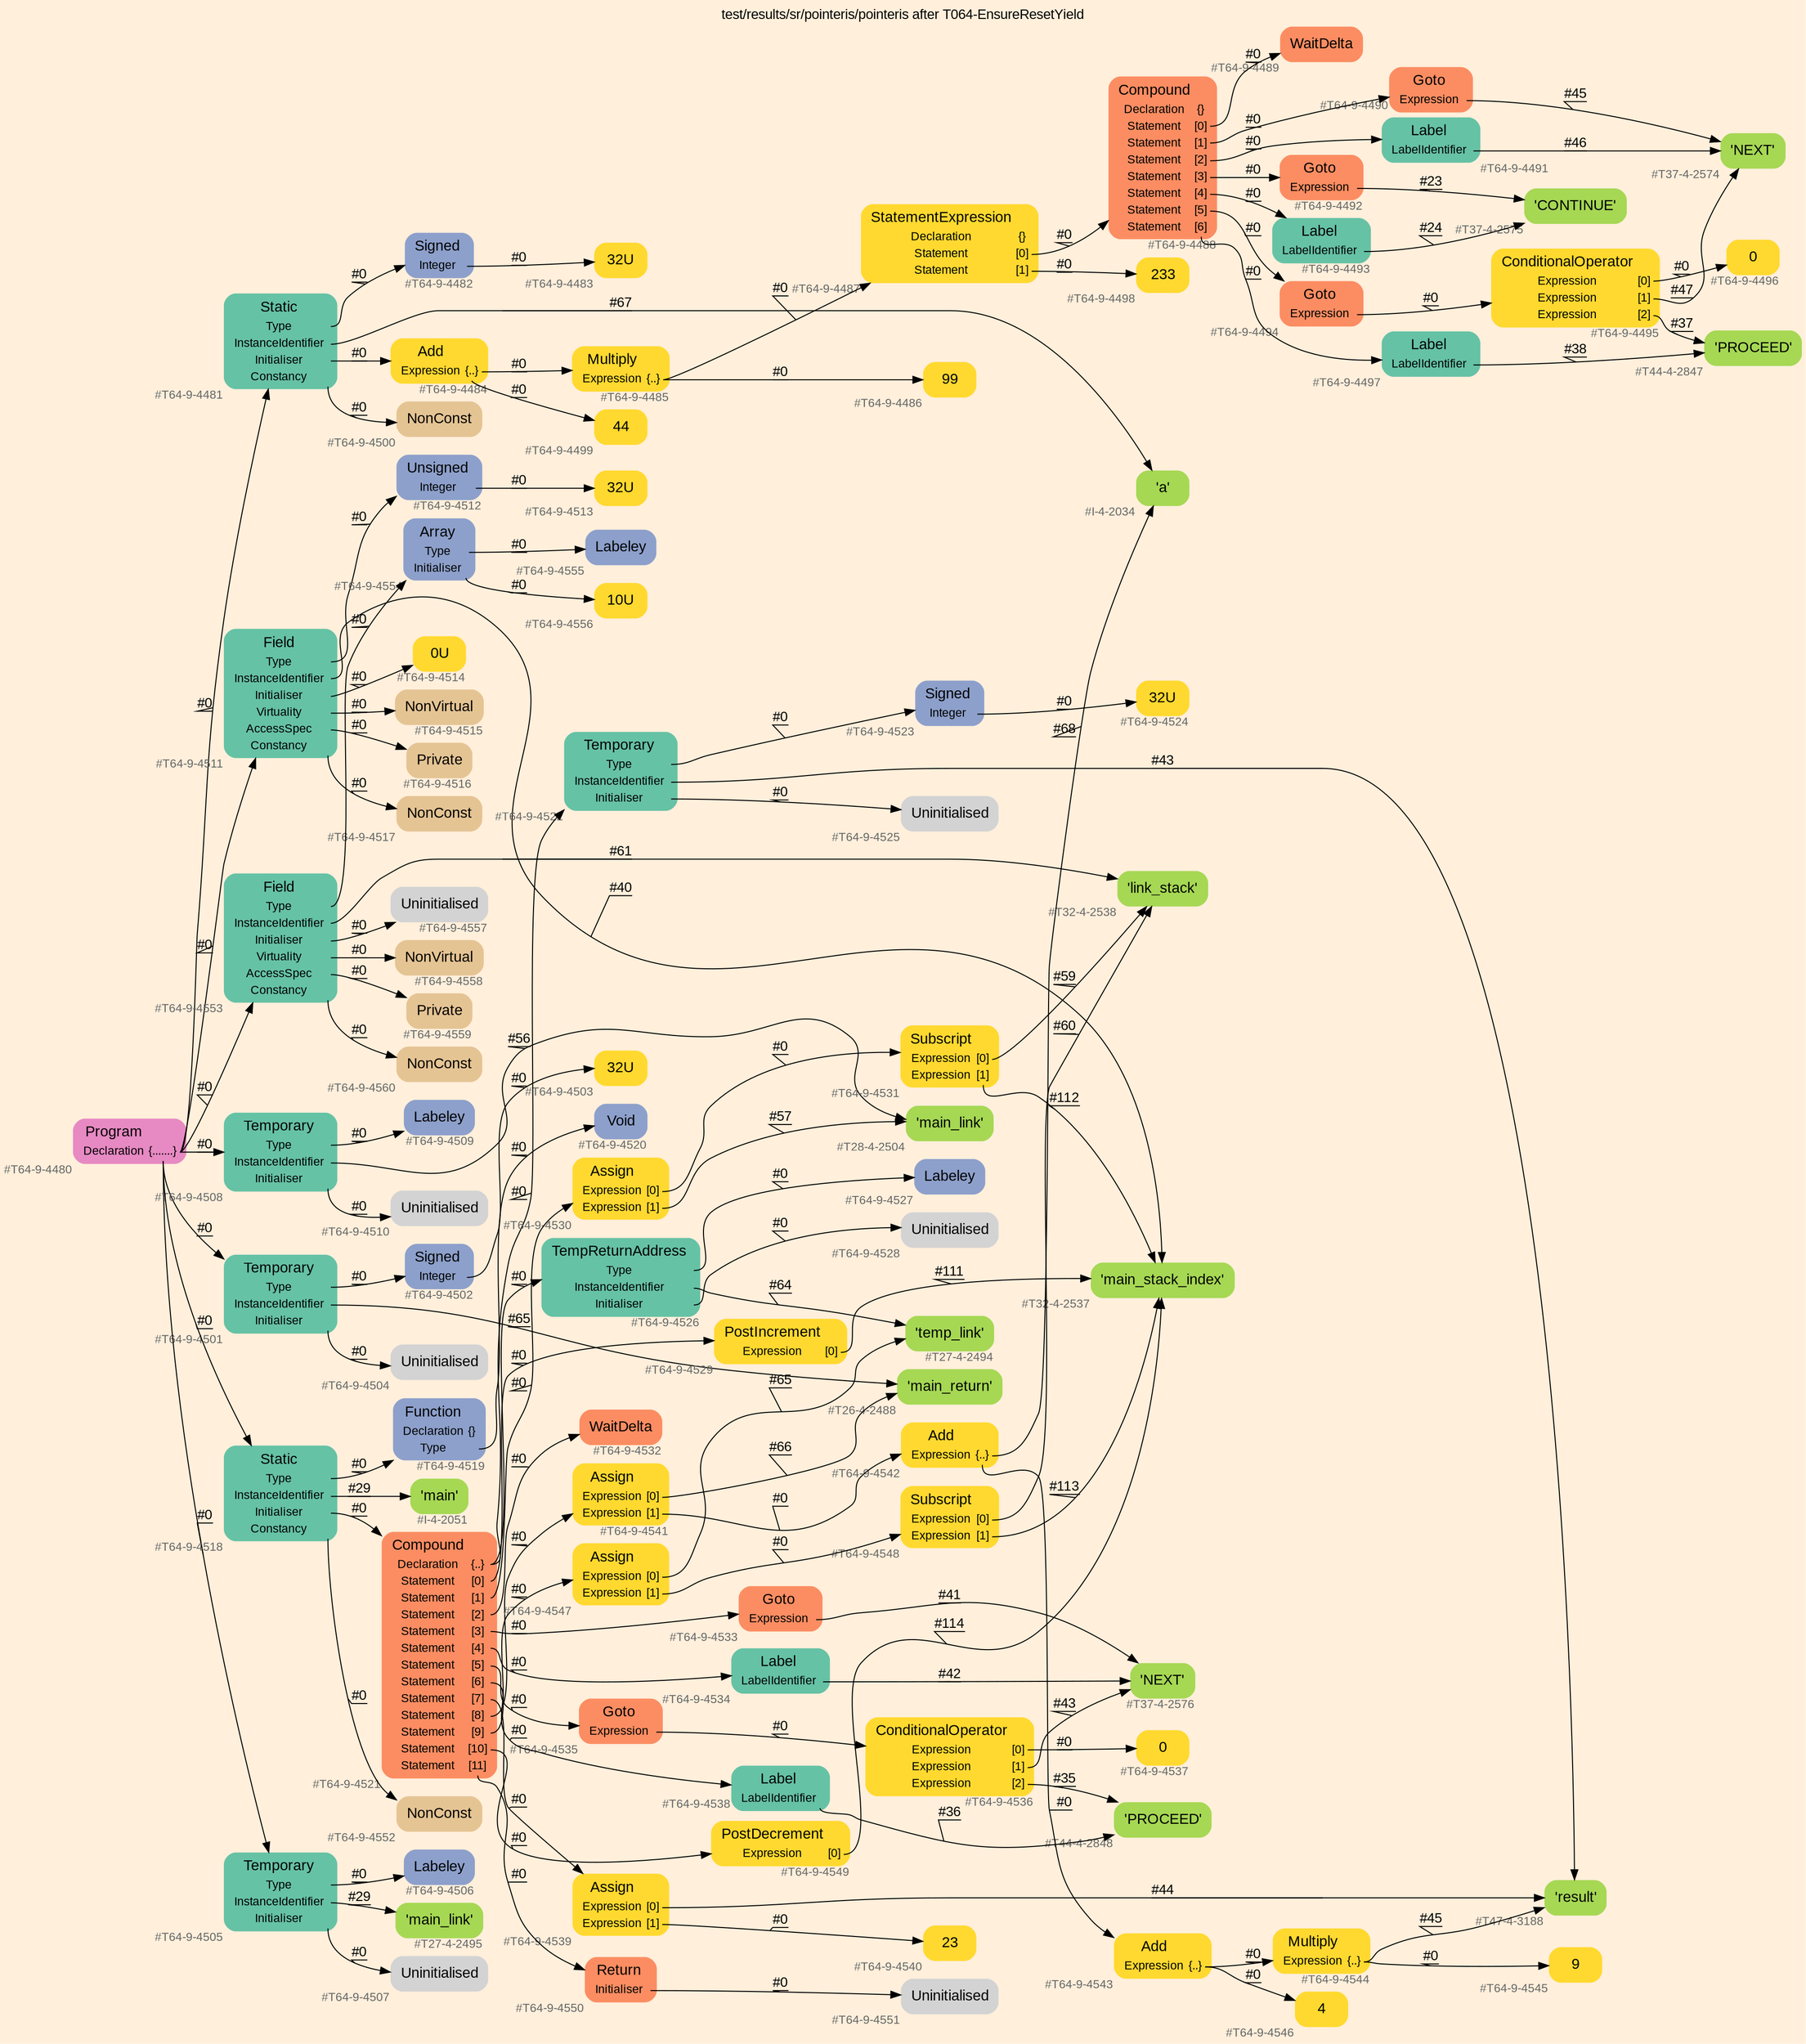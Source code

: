 digraph "test/results/sr/pointeris/pointeris after T064-EnsureResetYield" {
label = "test/results/sr/pointeris/pointeris after T064-EnsureResetYield"
labelloc = t
graph [
    rankdir = "LR"
    ranksep = 0.3
    bgcolor = antiquewhite1
    color = black
    fontcolor = black
    fontname = "Arial"
];
node [
    fontname = "Arial"
];
edge [
    fontname = "Arial"
];

// -------------------- node figure --------------------
// -------- block #T64-9-4480 ----------
"#T64-9-4480" [
    fillcolor = "/set28/4"
    xlabel = "#T64-9-4480"
    fontsize = "12"
    fontcolor = grey40
    shape = "plaintext"
    label = <<TABLE BORDER="0" CELLBORDER="0" CELLSPACING="0">
     <TR><TD><FONT COLOR="black" POINT-SIZE="15">Program</FONT></TD></TR>
     <TR><TD><FONT COLOR="black" POINT-SIZE="12">Declaration</FONT></TD><TD PORT="port0"><FONT COLOR="black" POINT-SIZE="12">{.......}</FONT></TD></TR>
    </TABLE>>
    style = "rounded,filled"
];

// -------- block #T64-9-4481 ----------
"#T64-9-4481" [
    fillcolor = "/set28/1"
    xlabel = "#T64-9-4481"
    fontsize = "12"
    fontcolor = grey40
    shape = "plaintext"
    label = <<TABLE BORDER="0" CELLBORDER="0" CELLSPACING="0">
     <TR><TD><FONT COLOR="black" POINT-SIZE="15">Static</FONT></TD></TR>
     <TR><TD><FONT COLOR="black" POINT-SIZE="12">Type</FONT></TD><TD PORT="port0"></TD></TR>
     <TR><TD><FONT COLOR="black" POINT-SIZE="12">InstanceIdentifier</FONT></TD><TD PORT="port1"></TD></TR>
     <TR><TD><FONT COLOR="black" POINT-SIZE="12">Initialiser</FONT></TD><TD PORT="port2"></TD></TR>
     <TR><TD><FONT COLOR="black" POINT-SIZE="12">Constancy</FONT></TD><TD PORT="port3"></TD></TR>
    </TABLE>>
    style = "rounded,filled"
];

// -------- block #T64-9-4482 ----------
"#T64-9-4482" [
    fillcolor = "/set28/3"
    xlabel = "#T64-9-4482"
    fontsize = "12"
    fontcolor = grey40
    shape = "plaintext"
    label = <<TABLE BORDER="0" CELLBORDER="0" CELLSPACING="0">
     <TR><TD><FONT COLOR="black" POINT-SIZE="15">Signed</FONT></TD></TR>
     <TR><TD><FONT COLOR="black" POINT-SIZE="12">Integer</FONT></TD><TD PORT="port0"></TD></TR>
    </TABLE>>
    style = "rounded,filled"
];

// -------- block #T64-9-4483 ----------
"#T64-9-4483" [
    fillcolor = "/set28/6"
    xlabel = "#T64-9-4483"
    fontsize = "12"
    fontcolor = grey40
    shape = "plaintext"
    label = <<TABLE BORDER="0" CELLBORDER="0" CELLSPACING="0">
     <TR><TD><FONT COLOR="black" POINT-SIZE="15">32U</FONT></TD></TR>
    </TABLE>>
    style = "rounded,filled"
];

// -------- block #I-4-2034 ----------
"#I-4-2034" [
    fillcolor = "/set28/5"
    xlabel = "#I-4-2034"
    fontsize = "12"
    fontcolor = grey40
    shape = "plaintext"
    label = <<TABLE BORDER="0" CELLBORDER="0" CELLSPACING="0">
     <TR><TD><FONT COLOR="black" POINT-SIZE="15">'a'</FONT></TD></TR>
    </TABLE>>
    style = "rounded,filled"
];

// -------- block #T64-9-4484 ----------
"#T64-9-4484" [
    fillcolor = "/set28/6"
    xlabel = "#T64-9-4484"
    fontsize = "12"
    fontcolor = grey40
    shape = "plaintext"
    label = <<TABLE BORDER="0" CELLBORDER="0" CELLSPACING="0">
     <TR><TD><FONT COLOR="black" POINT-SIZE="15">Add</FONT></TD></TR>
     <TR><TD><FONT COLOR="black" POINT-SIZE="12">Expression</FONT></TD><TD PORT="port0"><FONT COLOR="black" POINT-SIZE="12">{..}</FONT></TD></TR>
    </TABLE>>
    style = "rounded,filled"
];

// -------- block #T64-9-4485 ----------
"#T64-9-4485" [
    fillcolor = "/set28/6"
    xlabel = "#T64-9-4485"
    fontsize = "12"
    fontcolor = grey40
    shape = "plaintext"
    label = <<TABLE BORDER="0" CELLBORDER="0" CELLSPACING="0">
     <TR><TD><FONT COLOR="black" POINT-SIZE="15">Multiply</FONT></TD></TR>
     <TR><TD><FONT COLOR="black" POINT-SIZE="12">Expression</FONT></TD><TD PORT="port0"><FONT COLOR="black" POINT-SIZE="12">{..}</FONT></TD></TR>
    </TABLE>>
    style = "rounded,filled"
];

// -------- block #T64-9-4486 ----------
"#T64-9-4486" [
    fillcolor = "/set28/6"
    xlabel = "#T64-9-4486"
    fontsize = "12"
    fontcolor = grey40
    shape = "plaintext"
    label = <<TABLE BORDER="0" CELLBORDER="0" CELLSPACING="0">
     <TR><TD><FONT COLOR="black" POINT-SIZE="15">99</FONT></TD></TR>
    </TABLE>>
    style = "rounded,filled"
];

// -------- block #T64-9-4487 ----------
"#T64-9-4487" [
    fillcolor = "/set28/6"
    xlabel = "#T64-9-4487"
    fontsize = "12"
    fontcolor = grey40
    shape = "plaintext"
    label = <<TABLE BORDER="0" CELLBORDER="0" CELLSPACING="0">
     <TR><TD><FONT COLOR="black" POINT-SIZE="15">StatementExpression</FONT></TD></TR>
     <TR><TD><FONT COLOR="black" POINT-SIZE="12">Declaration</FONT></TD><TD PORT="port0"><FONT COLOR="black" POINT-SIZE="12">{}</FONT></TD></TR>
     <TR><TD><FONT COLOR="black" POINT-SIZE="12">Statement</FONT></TD><TD PORT="port1"><FONT COLOR="black" POINT-SIZE="12">[0]</FONT></TD></TR>
     <TR><TD><FONT COLOR="black" POINT-SIZE="12">Statement</FONT></TD><TD PORT="port2"><FONT COLOR="black" POINT-SIZE="12">[1]</FONT></TD></TR>
    </TABLE>>
    style = "rounded,filled"
];

// -------- block #T64-9-4488 ----------
"#T64-9-4488" [
    fillcolor = "/set28/2"
    xlabel = "#T64-9-4488"
    fontsize = "12"
    fontcolor = grey40
    shape = "plaintext"
    label = <<TABLE BORDER="0" CELLBORDER="0" CELLSPACING="0">
     <TR><TD><FONT COLOR="black" POINT-SIZE="15">Compound</FONT></TD></TR>
     <TR><TD><FONT COLOR="black" POINT-SIZE="12">Declaration</FONT></TD><TD PORT="port0"><FONT COLOR="black" POINT-SIZE="12">{}</FONT></TD></TR>
     <TR><TD><FONT COLOR="black" POINT-SIZE="12">Statement</FONT></TD><TD PORT="port1"><FONT COLOR="black" POINT-SIZE="12">[0]</FONT></TD></TR>
     <TR><TD><FONT COLOR="black" POINT-SIZE="12">Statement</FONT></TD><TD PORT="port2"><FONT COLOR="black" POINT-SIZE="12">[1]</FONT></TD></TR>
     <TR><TD><FONT COLOR="black" POINT-SIZE="12">Statement</FONT></TD><TD PORT="port3"><FONT COLOR="black" POINT-SIZE="12">[2]</FONT></TD></TR>
     <TR><TD><FONT COLOR="black" POINT-SIZE="12">Statement</FONT></TD><TD PORT="port4"><FONT COLOR="black" POINT-SIZE="12">[3]</FONT></TD></TR>
     <TR><TD><FONT COLOR="black" POINT-SIZE="12">Statement</FONT></TD><TD PORT="port5"><FONT COLOR="black" POINT-SIZE="12">[4]</FONT></TD></TR>
     <TR><TD><FONT COLOR="black" POINT-SIZE="12">Statement</FONT></TD><TD PORT="port6"><FONT COLOR="black" POINT-SIZE="12">[5]</FONT></TD></TR>
     <TR><TD><FONT COLOR="black" POINT-SIZE="12">Statement</FONT></TD><TD PORT="port7"><FONT COLOR="black" POINT-SIZE="12">[6]</FONT></TD></TR>
    </TABLE>>
    style = "rounded,filled"
];

// -------- block #T64-9-4489 ----------
"#T64-9-4489" [
    fillcolor = "/set28/2"
    xlabel = "#T64-9-4489"
    fontsize = "12"
    fontcolor = grey40
    shape = "plaintext"
    label = <<TABLE BORDER="0" CELLBORDER="0" CELLSPACING="0">
     <TR><TD><FONT COLOR="black" POINT-SIZE="15">WaitDelta</FONT></TD></TR>
    </TABLE>>
    style = "rounded,filled"
];

// -------- block #T64-9-4490 ----------
"#T64-9-4490" [
    fillcolor = "/set28/2"
    xlabel = "#T64-9-4490"
    fontsize = "12"
    fontcolor = grey40
    shape = "plaintext"
    label = <<TABLE BORDER="0" CELLBORDER="0" CELLSPACING="0">
     <TR><TD><FONT COLOR="black" POINT-SIZE="15">Goto</FONT></TD></TR>
     <TR><TD><FONT COLOR="black" POINT-SIZE="12">Expression</FONT></TD><TD PORT="port0"></TD></TR>
    </TABLE>>
    style = "rounded,filled"
];

// -------- block #T37-4-2574 ----------
"#T37-4-2574" [
    fillcolor = "/set28/5"
    xlabel = "#T37-4-2574"
    fontsize = "12"
    fontcolor = grey40
    shape = "plaintext"
    label = <<TABLE BORDER="0" CELLBORDER="0" CELLSPACING="0">
     <TR><TD><FONT COLOR="black" POINT-SIZE="15">'NEXT'</FONT></TD></TR>
    </TABLE>>
    style = "rounded,filled"
];

// -------- block #T64-9-4491 ----------
"#T64-9-4491" [
    fillcolor = "/set28/1"
    xlabel = "#T64-9-4491"
    fontsize = "12"
    fontcolor = grey40
    shape = "plaintext"
    label = <<TABLE BORDER="0" CELLBORDER="0" CELLSPACING="0">
     <TR><TD><FONT COLOR="black" POINT-SIZE="15">Label</FONT></TD></TR>
     <TR><TD><FONT COLOR="black" POINT-SIZE="12">LabelIdentifier</FONT></TD><TD PORT="port0"></TD></TR>
    </TABLE>>
    style = "rounded,filled"
];

// -------- block #T64-9-4492 ----------
"#T64-9-4492" [
    fillcolor = "/set28/2"
    xlabel = "#T64-9-4492"
    fontsize = "12"
    fontcolor = grey40
    shape = "plaintext"
    label = <<TABLE BORDER="0" CELLBORDER="0" CELLSPACING="0">
     <TR><TD><FONT COLOR="black" POINT-SIZE="15">Goto</FONT></TD></TR>
     <TR><TD><FONT COLOR="black" POINT-SIZE="12">Expression</FONT></TD><TD PORT="port0"></TD></TR>
    </TABLE>>
    style = "rounded,filled"
];

// -------- block #T37-4-2575 ----------
"#T37-4-2575" [
    fillcolor = "/set28/5"
    xlabel = "#T37-4-2575"
    fontsize = "12"
    fontcolor = grey40
    shape = "plaintext"
    label = <<TABLE BORDER="0" CELLBORDER="0" CELLSPACING="0">
     <TR><TD><FONT COLOR="black" POINT-SIZE="15">'CONTINUE'</FONT></TD></TR>
    </TABLE>>
    style = "rounded,filled"
];

// -------- block #T64-9-4493 ----------
"#T64-9-4493" [
    fillcolor = "/set28/1"
    xlabel = "#T64-9-4493"
    fontsize = "12"
    fontcolor = grey40
    shape = "plaintext"
    label = <<TABLE BORDER="0" CELLBORDER="0" CELLSPACING="0">
     <TR><TD><FONT COLOR="black" POINT-SIZE="15">Label</FONT></TD></TR>
     <TR><TD><FONT COLOR="black" POINT-SIZE="12">LabelIdentifier</FONT></TD><TD PORT="port0"></TD></TR>
    </TABLE>>
    style = "rounded,filled"
];

// -------- block #T64-9-4494 ----------
"#T64-9-4494" [
    fillcolor = "/set28/2"
    xlabel = "#T64-9-4494"
    fontsize = "12"
    fontcolor = grey40
    shape = "plaintext"
    label = <<TABLE BORDER="0" CELLBORDER="0" CELLSPACING="0">
     <TR><TD><FONT COLOR="black" POINT-SIZE="15">Goto</FONT></TD></TR>
     <TR><TD><FONT COLOR="black" POINT-SIZE="12">Expression</FONT></TD><TD PORT="port0"></TD></TR>
    </TABLE>>
    style = "rounded,filled"
];

// -------- block #T64-9-4495 ----------
"#T64-9-4495" [
    fillcolor = "/set28/6"
    xlabel = "#T64-9-4495"
    fontsize = "12"
    fontcolor = grey40
    shape = "plaintext"
    label = <<TABLE BORDER="0" CELLBORDER="0" CELLSPACING="0">
     <TR><TD><FONT COLOR="black" POINT-SIZE="15">ConditionalOperator</FONT></TD></TR>
     <TR><TD><FONT COLOR="black" POINT-SIZE="12">Expression</FONT></TD><TD PORT="port0"><FONT COLOR="black" POINT-SIZE="12">[0]</FONT></TD></TR>
     <TR><TD><FONT COLOR="black" POINT-SIZE="12">Expression</FONT></TD><TD PORT="port1"><FONT COLOR="black" POINT-SIZE="12">[1]</FONT></TD></TR>
     <TR><TD><FONT COLOR="black" POINT-SIZE="12">Expression</FONT></TD><TD PORT="port2"><FONT COLOR="black" POINT-SIZE="12">[2]</FONT></TD></TR>
    </TABLE>>
    style = "rounded,filled"
];

// -------- block #T64-9-4496 ----------
"#T64-9-4496" [
    fillcolor = "/set28/6"
    xlabel = "#T64-9-4496"
    fontsize = "12"
    fontcolor = grey40
    shape = "plaintext"
    label = <<TABLE BORDER="0" CELLBORDER="0" CELLSPACING="0">
     <TR><TD><FONT COLOR="black" POINT-SIZE="15">0</FONT></TD></TR>
    </TABLE>>
    style = "rounded,filled"
];

// -------- block #T44-4-2847 ----------
"#T44-4-2847" [
    fillcolor = "/set28/5"
    xlabel = "#T44-4-2847"
    fontsize = "12"
    fontcolor = grey40
    shape = "plaintext"
    label = <<TABLE BORDER="0" CELLBORDER="0" CELLSPACING="0">
     <TR><TD><FONT COLOR="black" POINT-SIZE="15">'PROCEED'</FONT></TD></TR>
    </TABLE>>
    style = "rounded,filled"
];

// -------- block #T64-9-4497 ----------
"#T64-9-4497" [
    fillcolor = "/set28/1"
    xlabel = "#T64-9-4497"
    fontsize = "12"
    fontcolor = grey40
    shape = "plaintext"
    label = <<TABLE BORDER="0" CELLBORDER="0" CELLSPACING="0">
     <TR><TD><FONT COLOR="black" POINT-SIZE="15">Label</FONT></TD></TR>
     <TR><TD><FONT COLOR="black" POINT-SIZE="12">LabelIdentifier</FONT></TD><TD PORT="port0"></TD></TR>
    </TABLE>>
    style = "rounded,filled"
];

// -------- block #T64-9-4498 ----------
"#T64-9-4498" [
    fillcolor = "/set28/6"
    xlabel = "#T64-9-4498"
    fontsize = "12"
    fontcolor = grey40
    shape = "plaintext"
    label = <<TABLE BORDER="0" CELLBORDER="0" CELLSPACING="0">
     <TR><TD><FONT COLOR="black" POINT-SIZE="15">233</FONT></TD></TR>
    </TABLE>>
    style = "rounded,filled"
];

// -------- block #T64-9-4499 ----------
"#T64-9-4499" [
    fillcolor = "/set28/6"
    xlabel = "#T64-9-4499"
    fontsize = "12"
    fontcolor = grey40
    shape = "plaintext"
    label = <<TABLE BORDER="0" CELLBORDER="0" CELLSPACING="0">
     <TR><TD><FONT COLOR="black" POINT-SIZE="15">44</FONT></TD></TR>
    </TABLE>>
    style = "rounded,filled"
];

// -------- block #T64-9-4500 ----------
"#T64-9-4500" [
    fillcolor = "/set28/7"
    xlabel = "#T64-9-4500"
    fontsize = "12"
    fontcolor = grey40
    shape = "plaintext"
    label = <<TABLE BORDER="0" CELLBORDER="0" CELLSPACING="0">
     <TR><TD><FONT COLOR="black" POINT-SIZE="15">NonConst</FONT></TD></TR>
    </TABLE>>
    style = "rounded,filled"
];

// -------- block #T64-9-4501 ----------
"#T64-9-4501" [
    fillcolor = "/set28/1"
    xlabel = "#T64-9-4501"
    fontsize = "12"
    fontcolor = grey40
    shape = "plaintext"
    label = <<TABLE BORDER="0" CELLBORDER="0" CELLSPACING="0">
     <TR><TD><FONT COLOR="black" POINT-SIZE="15">Temporary</FONT></TD></TR>
     <TR><TD><FONT COLOR="black" POINT-SIZE="12">Type</FONT></TD><TD PORT="port0"></TD></TR>
     <TR><TD><FONT COLOR="black" POINT-SIZE="12">InstanceIdentifier</FONT></TD><TD PORT="port1"></TD></TR>
     <TR><TD><FONT COLOR="black" POINT-SIZE="12">Initialiser</FONT></TD><TD PORT="port2"></TD></TR>
    </TABLE>>
    style = "rounded,filled"
];

// -------- block #T64-9-4502 ----------
"#T64-9-4502" [
    fillcolor = "/set28/3"
    xlabel = "#T64-9-4502"
    fontsize = "12"
    fontcolor = grey40
    shape = "plaintext"
    label = <<TABLE BORDER="0" CELLBORDER="0" CELLSPACING="0">
     <TR><TD><FONT COLOR="black" POINT-SIZE="15">Signed</FONT></TD></TR>
     <TR><TD><FONT COLOR="black" POINT-SIZE="12">Integer</FONT></TD><TD PORT="port0"></TD></TR>
    </TABLE>>
    style = "rounded,filled"
];

// -------- block #T64-9-4503 ----------
"#T64-9-4503" [
    fillcolor = "/set28/6"
    xlabel = "#T64-9-4503"
    fontsize = "12"
    fontcolor = grey40
    shape = "plaintext"
    label = <<TABLE BORDER="0" CELLBORDER="0" CELLSPACING="0">
     <TR><TD><FONT COLOR="black" POINT-SIZE="15">32U</FONT></TD></TR>
    </TABLE>>
    style = "rounded,filled"
];

// -------- block #T26-4-2488 ----------
"#T26-4-2488" [
    fillcolor = "/set28/5"
    xlabel = "#T26-4-2488"
    fontsize = "12"
    fontcolor = grey40
    shape = "plaintext"
    label = <<TABLE BORDER="0" CELLBORDER="0" CELLSPACING="0">
     <TR><TD><FONT COLOR="black" POINT-SIZE="15">'main_return'</FONT></TD></TR>
    </TABLE>>
    style = "rounded,filled"
];

// -------- block #T64-9-4504 ----------
"#T64-9-4504" [
    xlabel = "#T64-9-4504"
    fontsize = "12"
    fontcolor = grey40
    shape = "plaintext"
    label = <<TABLE BORDER="0" CELLBORDER="0" CELLSPACING="0">
     <TR><TD><FONT COLOR="black" POINT-SIZE="15">Uninitialised</FONT></TD></TR>
    </TABLE>>
    style = "rounded,filled"
];

// -------- block #T64-9-4505 ----------
"#T64-9-4505" [
    fillcolor = "/set28/1"
    xlabel = "#T64-9-4505"
    fontsize = "12"
    fontcolor = grey40
    shape = "plaintext"
    label = <<TABLE BORDER="0" CELLBORDER="0" CELLSPACING="0">
     <TR><TD><FONT COLOR="black" POINT-SIZE="15">Temporary</FONT></TD></TR>
     <TR><TD><FONT COLOR="black" POINT-SIZE="12">Type</FONT></TD><TD PORT="port0"></TD></TR>
     <TR><TD><FONT COLOR="black" POINT-SIZE="12">InstanceIdentifier</FONT></TD><TD PORT="port1"></TD></TR>
     <TR><TD><FONT COLOR="black" POINT-SIZE="12">Initialiser</FONT></TD><TD PORT="port2"></TD></TR>
    </TABLE>>
    style = "rounded,filled"
];

// -------- block #T64-9-4506 ----------
"#T64-9-4506" [
    fillcolor = "/set28/3"
    xlabel = "#T64-9-4506"
    fontsize = "12"
    fontcolor = grey40
    shape = "plaintext"
    label = <<TABLE BORDER="0" CELLBORDER="0" CELLSPACING="0">
     <TR><TD><FONT COLOR="black" POINT-SIZE="15">Labeley</FONT></TD></TR>
    </TABLE>>
    style = "rounded,filled"
];

// -------- block #T27-4-2495 ----------
"#T27-4-2495" [
    fillcolor = "/set28/5"
    xlabel = "#T27-4-2495"
    fontsize = "12"
    fontcolor = grey40
    shape = "plaintext"
    label = <<TABLE BORDER="0" CELLBORDER="0" CELLSPACING="0">
     <TR><TD><FONT COLOR="black" POINT-SIZE="15">'main_link'</FONT></TD></TR>
    </TABLE>>
    style = "rounded,filled"
];

// -------- block #T64-9-4507 ----------
"#T64-9-4507" [
    xlabel = "#T64-9-4507"
    fontsize = "12"
    fontcolor = grey40
    shape = "plaintext"
    label = <<TABLE BORDER="0" CELLBORDER="0" CELLSPACING="0">
     <TR><TD><FONT COLOR="black" POINT-SIZE="15">Uninitialised</FONT></TD></TR>
    </TABLE>>
    style = "rounded,filled"
];

// -------- block #T64-9-4508 ----------
"#T64-9-4508" [
    fillcolor = "/set28/1"
    xlabel = "#T64-9-4508"
    fontsize = "12"
    fontcolor = grey40
    shape = "plaintext"
    label = <<TABLE BORDER="0" CELLBORDER="0" CELLSPACING="0">
     <TR><TD><FONT COLOR="black" POINT-SIZE="15">Temporary</FONT></TD></TR>
     <TR><TD><FONT COLOR="black" POINT-SIZE="12">Type</FONT></TD><TD PORT="port0"></TD></TR>
     <TR><TD><FONT COLOR="black" POINT-SIZE="12">InstanceIdentifier</FONT></TD><TD PORT="port1"></TD></TR>
     <TR><TD><FONT COLOR="black" POINT-SIZE="12">Initialiser</FONT></TD><TD PORT="port2"></TD></TR>
    </TABLE>>
    style = "rounded,filled"
];

// -------- block #T64-9-4509 ----------
"#T64-9-4509" [
    fillcolor = "/set28/3"
    xlabel = "#T64-9-4509"
    fontsize = "12"
    fontcolor = grey40
    shape = "plaintext"
    label = <<TABLE BORDER="0" CELLBORDER="0" CELLSPACING="0">
     <TR><TD><FONT COLOR="black" POINT-SIZE="15">Labeley</FONT></TD></TR>
    </TABLE>>
    style = "rounded,filled"
];

// -------- block #T28-4-2504 ----------
"#T28-4-2504" [
    fillcolor = "/set28/5"
    xlabel = "#T28-4-2504"
    fontsize = "12"
    fontcolor = grey40
    shape = "plaintext"
    label = <<TABLE BORDER="0" CELLBORDER="0" CELLSPACING="0">
     <TR><TD><FONT COLOR="black" POINT-SIZE="15">'main_link'</FONT></TD></TR>
    </TABLE>>
    style = "rounded,filled"
];

// -------- block #T64-9-4510 ----------
"#T64-9-4510" [
    xlabel = "#T64-9-4510"
    fontsize = "12"
    fontcolor = grey40
    shape = "plaintext"
    label = <<TABLE BORDER="0" CELLBORDER="0" CELLSPACING="0">
     <TR><TD><FONT COLOR="black" POINT-SIZE="15">Uninitialised</FONT></TD></TR>
    </TABLE>>
    style = "rounded,filled"
];

// -------- block #T64-9-4511 ----------
"#T64-9-4511" [
    fillcolor = "/set28/1"
    xlabel = "#T64-9-4511"
    fontsize = "12"
    fontcolor = grey40
    shape = "plaintext"
    label = <<TABLE BORDER="0" CELLBORDER="0" CELLSPACING="0">
     <TR><TD><FONT COLOR="black" POINT-SIZE="15">Field</FONT></TD></TR>
     <TR><TD><FONT COLOR="black" POINT-SIZE="12">Type</FONT></TD><TD PORT="port0"></TD></TR>
     <TR><TD><FONT COLOR="black" POINT-SIZE="12">InstanceIdentifier</FONT></TD><TD PORT="port1"></TD></TR>
     <TR><TD><FONT COLOR="black" POINT-SIZE="12">Initialiser</FONT></TD><TD PORT="port2"></TD></TR>
     <TR><TD><FONT COLOR="black" POINT-SIZE="12">Virtuality</FONT></TD><TD PORT="port3"></TD></TR>
     <TR><TD><FONT COLOR="black" POINT-SIZE="12">AccessSpec</FONT></TD><TD PORT="port4"></TD></TR>
     <TR><TD><FONT COLOR="black" POINT-SIZE="12">Constancy</FONT></TD><TD PORT="port5"></TD></TR>
    </TABLE>>
    style = "rounded,filled"
];

// -------- block #T64-9-4512 ----------
"#T64-9-4512" [
    fillcolor = "/set28/3"
    xlabel = "#T64-9-4512"
    fontsize = "12"
    fontcolor = grey40
    shape = "plaintext"
    label = <<TABLE BORDER="0" CELLBORDER="0" CELLSPACING="0">
     <TR><TD><FONT COLOR="black" POINT-SIZE="15">Unsigned</FONT></TD></TR>
     <TR><TD><FONT COLOR="black" POINT-SIZE="12">Integer</FONT></TD><TD PORT="port0"></TD></TR>
    </TABLE>>
    style = "rounded,filled"
];

// -------- block #T64-9-4513 ----------
"#T64-9-4513" [
    fillcolor = "/set28/6"
    xlabel = "#T64-9-4513"
    fontsize = "12"
    fontcolor = grey40
    shape = "plaintext"
    label = <<TABLE BORDER="0" CELLBORDER="0" CELLSPACING="0">
     <TR><TD><FONT COLOR="black" POINT-SIZE="15">32U</FONT></TD></TR>
    </TABLE>>
    style = "rounded,filled"
];

// -------- block #T32-4-2537 ----------
"#T32-4-2537" [
    fillcolor = "/set28/5"
    xlabel = "#T32-4-2537"
    fontsize = "12"
    fontcolor = grey40
    shape = "plaintext"
    label = <<TABLE BORDER="0" CELLBORDER="0" CELLSPACING="0">
     <TR><TD><FONT COLOR="black" POINT-SIZE="15">'main_stack_index'</FONT></TD></TR>
    </TABLE>>
    style = "rounded,filled"
];

// -------- block #T64-9-4514 ----------
"#T64-9-4514" [
    fillcolor = "/set28/6"
    xlabel = "#T64-9-4514"
    fontsize = "12"
    fontcolor = grey40
    shape = "plaintext"
    label = <<TABLE BORDER="0" CELLBORDER="0" CELLSPACING="0">
     <TR><TD><FONT COLOR="black" POINT-SIZE="15">0U</FONT></TD></TR>
    </TABLE>>
    style = "rounded,filled"
];

// -------- block #T64-9-4515 ----------
"#T64-9-4515" [
    fillcolor = "/set28/7"
    xlabel = "#T64-9-4515"
    fontsize = "12"
    fontcolor = grey40
    shape = "plaintext"
    label = <<TABLE BORDER="0" CELLBORDER="0" CELLSPACING="0">
     <TR><TD><FONT COLOR="black" POINT-SIZE="15">NonVirtual</FONT></TD></TR>
    </TABLE>>
    style = "rounded,filled"
];

// -------- block #T64-9-4516 ----------
"#T64-9-4516" [
    fillcolor = "/set28/7"
    xlabel = "#T64-9-4516"
    fontsize = "12"
    fontcolor = grey40
    shape = "plaintext"
    label = <<TABLE BORDER="0" CELLBORDER="0" CELLSPACING="0">
     <TR><TD><FONT COLOR="black" POINT-SIZE="15">Private</FONT></TD></TR>
    </TABLE>>
    style = "rounded,filled"
];

// -------- block #T64-9-4517 ----------
"#T64-9-4517" [
    fillcolor = "/set28/7"
    xlabel = "#T64-9-4517"
    fontsize = "12"
    fontcolor = grey40
    shape = "plaintext"
    label = <<TABLE BORDER="0" CELLBORDER="0" CELLSPACING="0">
     <TR><TD><FONT COLOR="black" POINT-SIZE="15">NonConst</FONT></TD></TR>
    </TABLE>>
    style = "rounded,filled"
];

// -------- block #T64-9-4518 ----------
"#T64-9-4518" [
    fillcolor = "/set28/1"
    xlabel = "#T64-9-4518"
    fontsize = "12"
    fontcolor = grey40
    shape = "plaintext"
    label = <<TABLE BORDER="0" CELLBORDER="0" CELLSPACING="0">
     <TR><TD><FONT COLOR="black" POINT-SIZE="15">Static</FONT></TD></TR>
     <TR><TD><FONT COLOR="black" POINT-SIZE="12">Type</FONT></TD><TD PORT="port0"></TD></TR>
     <TR><TD><FONT COLOR="black" POINT-SIZE="12">InstanceIdentifier</FONT></TD><TD PORT="port1"></TD></TR>
     <TR><TD><FONT COLOR="black" POINT-SIZE="12">Initialiser</FONT></TD><TD PORT="port2"></TD></TR>
     <TR><TD><FONT COLOR="black" POINT-SIZE="12">Constancy</FONT></TD><TD PORT="port3"></TD></TR>
    </TABLE>>
    style = "rounded,filled"
];

// -------- block #T64-9-4519 ----------
"#T64-9-4519" [
    fillcolor = "/set28/3"
    xlabel = "#T64-9-4519"
    fontsize = "12"
    fontcolor = grey40
    shape = "plaintext"
    label = <<TABLE BORDER="0" CELLBORDER="0" CELLSPACING="0">
     <TR><TD><FONT COLOR="black" POINT-SIZE="15">Function</FONT></TD></TR>
     <TR><TD><FONT COLOR="black" POINT-SIZE="12">Declaration</FONT></TD><TD PORT="port0"><FONT COLOR="black" POINT-SIZE="12">{}</FONT></TD></TR>
     <TR><TD><FONT COLOR="black" POINT-SIZE="12">Type</FONT></TD><TD PORT="port1"></TD></TR>
    </TABLE>>
    style = "rounded,filled"
];

// -------- block #T64-9-4520 ----------
"#T64-9-4520" [
    fillcolor = "/set28/3"
    xlabel = "#T64-9-4520"
    fontsize = "12"
    fontcolor = grey40
    shape = "plaintext"
    label = <<TABLE BORDER="0" CELLBORDER="0" CELLSPACING="0">
     <TR><TD><FONT COLOR="black" POINT-SIZE="15">Void</FONT></TD></TR>
    </TABLE>>
    style = "rounded,filled"
];

// -------- block #I-4-2051 ----------
"#I-4-2051" [
    fillcolor = "/set28/5"
    xlabel = "#I-4-2051"
    fontsize = "12"
    fontcolor = grey40
    shape = "plaintext"
    label = <<TABLE BORDER="0" CELLBORDER="0" CELLSPACING="0">
     <TR><TD><FONT COLOR="black" POINT-SIZE="15">'main'</FONT></TD></TR>
    </TABLE>>
    style = "rounded,filled"
];

// -------- block #T64-9-4521 ----------
"#T64-9-4521" [
    fillcolor = "/set28/2"
    xlabel = "#T64-9-4521"
    fontsize = "12"
    fontcolor = grey40
    shape = "plaintext"
    label = <<TABLE BORDER="0" CELLBORDER="0" CELLSPACING="0">
     <TR><TD><FONT COLOR="black" POINT-SIZE="15">Compound</FONT></TD></TR>
     <TR><TD><FONT COLOR="black" POINT-SIZE="12">Declaration</FONT></TD><TD PORT="port0"><FONT COLOR="black" POINT-SIZE="12">{..}</FONT></TD></TR>
     <TR><TD><FONT COLOR="black" POINT-SIZE="12">Statement</FONT></TD><TD PORT="port1"><FONT COLOR="black" POINT-SIZE="12">[0]</FONT></TD></TR>
     <TR><TD><FONT COLOR="black" POINT-SIZE="12">Statement</FONT></TD><TD PORT="port2"><FONT COLOR="black" POINT-SIZE="12">[1]</FONT></TD></TR>
     <TR><TD><FONT COLOR="black" POINT-SIZE="12">Statement</FONT></TD><TD PORT="port3"><FONT COLOR="black" POINT-SIZE="12">[2]</FONT></TD></TR>
     <TR><TD><FONT COLOR="black" POINT-SIZE="12">Statement</FONT></TD><TD PORT="port4"><FONT COLOR="black" POINT-SIZE="12">[3]</FONT></TD></TR>
     <TR><TD><FONT COLOR="black" POINT-SIZE="12">Statement</FONT></TD><TD PORT="port5"><FONT COLOR="black" POINT-SIZE="12">[4]</FONT></TD></TR>
     <TR><TD><FONT COLOR="black" POINT-SIZE="12">Statement</FONT></TD><TD PORT="port6"><FONT COLOR="black" POINT-SIZE="12">[5]</FONT></TD></TR>
     <TR><TD><FONT COLOR="black" POINT-SIZE="12">Statement</FONT></TD><TD PORT="port7"><FONT COLOR="black" POINT-SIZE="12">[6]</FONT></TD></TR>
     <TR><TD><FONT COLOR="black" POINT-SIZE="12">Statement</FONT></TD><TD PORT="port8"><FONT COLOR="black" POINT-SIZE="12">[7]</FONT></TD></TR>
     <TR><TD><FONT COLOR="black" POINT-SIZE="12">Statement</FONT></TD><TD PORT="port9"><FONT COLOR="black" POINT-SIZE="12">[8]</FONT></TD></TR>
     <TR><TD><FONT COLOR="black" POINT-SIZE="12">Statement</FONT></TD><TD PORT="port10"><FONT COLOR="black" POINT-SIZE="12">[9]</FONT></TD></TR>
     <TR><TD><FONT COLOR="black" POINT-SIZE="12">Statement</FONT></TD><TD PORT="port11"><FONT COLOR="black" POINT-SIZE="12">[10]</FONT></TD></TR>
     <TR><TD><FONT COLOR="black" POINT-SIZE="12">Statement</FONT></TD><TD PORT="port12"><FONT COLOR="black" POINT-SIZE="12">[11]</FONT></TD></TR>
    </TABLE>>
    style = "rounded,filled"
];

// -------- block #T64-9-4522 ----------
"#T64-9-4522" [
    fillcolor = "/set28/1"
    xlabel = "#T64-9-4522"
    fontsize = "12"
    fontcolor = grey40
    shape = "plaintext"
    label = <<TABLE BORDER="0" CELLBORDER="0" CELLSPACING="0">
     <TR><TD><FONT COLOR="black" POINT-SIZE="15">Temporary</FONT></TD></TR>
     <TR><TD><FONT COLOR="black" POINT-SIZE="12">Type</FONT></TD><TD PORT="port0"></TD></TR>
     <TR><TD><FONT COLOR="black" POINT-SIZE="12">InstanceIdentifier</FONT></TD><TD PORT="port1"></TD></TR>
     <TR><TD><FONT COLOR="black" POINT-SIZE="12">Initialiser</FONT></TD><TD PORT="port2"></TD></TR>
    </TABLE>>
    style = "rounded,filled"
];

// -------- block #T64-9-4523 ----------
"#T64-9-4523" [
    fillcolor = "/set28/3"
    xlabel = "#T64-9-4523"
    fontsize = "12"
    fontcolor = grey40
    shape = "plaintext"
    label = <<TABLE BORDER="0" CELLBORDER="0" CELLSPACING="0">
     <TR><TD><FONT COLOR="black" POINT-SIZE="15">Signed</FONT></TD></TR>
     <TR><TD><FONT COLOR="black" POINT-SIZE="12">Integer</FONT></TD><TD PORT="port0"></TD></TR>
    </TABLE>>
    style = "rounded,filled"
];

// -------- block #T64-9-4524 ----------
"#T64-9-4524" [
    fillcolor = "/set28/6"
    xlabel = "#T64-9-4524"
    fontsize = "12"
    fontcolor = grey40
    shape = "plaintext"
    label = <<TABLE BORDER="0" CELLBORDER="0" CELLSPACING="0">
     <TR><TD><FONT COLOR="black" POINT-SIZE="15">32U</FONT></TD></TR>
    </TABLE>>
    style = "rounded,filled"
];

// -------- block #T47-4-3188 ----------
"#T47-4-3188" [
    fillcolor = "/set28/5"
    xlabel = "#T47-4-3188"
    fontsize = "12"
    fontcolor = grey40
    shape = "plaintext"
    label = <<TABLE BORDER="0" CELLBORDER="0" CELLSPACING="0">
     <TR><TD><FONT COLOR="black" POINT-SIZE="15">'result'</FONT></TD></TR>
    </TABLE>>
    style = "rounded,filled"
];

// -------- block #T64-9-4525 ----------
"#T64-9-4525" [
    xlabel = "#T64-9-4525"
    fontsize = "12"
    fontcolor = grey40
    shape = "plaintext"
    label = <<TABLE BORDER="0" CELLBORDER="0" CELLSPACING="0">
     <TR><TD><FONT COLOR="black" POINT-SIZE="15">Uninitialised</FONT></TD></TR>
    </TABLE>>
    style = "rounded,filled"
];

// -------- block #T64-9-4526 ----------
"#T64-9-4526" [
    fillcolor = "/set28/1"
    xlabel = "#T64-9-4526"
    fontsize = "12"
    fontcolor = grey40
    shape = "plaintext"
    label = <<TABLE BORDER="0" CELLBORDER="0" CELLSPACING="0">
     <TR><TD><FONT COLOR="black" POINT-SIZE="15">TempReturnAddress</FONT></TD></TR>
     <TR><TD><FONT COLOR="black" POINT-SIZE="12">Type</FONT></TD><TD PORT="port0"></TD></TR>
     <TR><TD><FONT COLOR="black" POINT-SIZE="12">InstanceIdentifier</FONT></TD><TD PORT="port1"></TD></TR>
     <TR><TD><FONT COLOR="black" POINT-SIZE="12">Initialiser</FONT></TD><TD PORT="port2"></TD></TR>
    </TABLE>>
    style = "rounded,filled"
];

// -------- block #T64-9-4527 ----------
"#T64-9-4527" [
    fillcolor = "/set28/3"
    xlabel = "#T64-9-4527"
    fontsize = "12"
    fontcolor = grey40
    shape = "plaintext"
    label = <<TABLE BORDER="0" CELLBORDER="0" CELLSPACING="0">
     <TR><TD><FONT COLOR="black" POINT-SIZE="15">Labeley</FONT></TD></TR>
    </TABLE>>
    style = "rounded,filled"
];

// -------- block #T27-4-2494 ----------
"#T27-4-2494" [
    fillcolor = "/set28/5"
    xlabel = "#T27-4-2494"
    fontsize = "12"
    fontcolor = grey40
    shape = "plaintext"
    label = <<TABLE BORDER="0" CELLBORDER="0" CELLSPACING="0">
     <TR><TD><FONT COLOR="black" POINT-SIZE="15">'temp_link'</FONT></TD></TR>
    </TABLE>>
    style = "rounded,filled"
];

// -------- block #T64-9-4528 ----------
"#T64-9-4528" [
    xlabel = "#T64-9-4528"
    fontsize = "12"
    fontcolor = grey40
    shape = "plaintext"
    label = <<TABLE BORDER="0" CELLBORDER="0" CELLSPACING="0">
     <TR><TD><FONT COLOR="black" POINT-SIZE="15">Uninitialised</FONT></TD></TR>
    </TABLE>>
    style = "rounded,filled"
];

// -------- block #T64-9-4529 ----------
"#T64-9-4529" [
    fillcolor = "/set28/6"
    xlabel = "#T64-9-4529"
    fontsize = "12"
    fontcolor = grey40
    shape = "plaintext"
    label = <<TABLE BORDER="0" CELLBORDER="0" CELLSPACING="0">
     <TR><TD><FONT COLOR="black" POINT-SIZE="15">PostIncrement</FONT></TD></TR>
     <TR><TD><FONT COLOR="black" POINT-SIZE="12">Expression</FONT></TD><TD PORT="port0"><FONT COLOR="black" POINT-SIZE="12">[0]</FONT></TD></TR>
    </TABLE>>
    style = "rounded,filled"
];

// -------- block #T64-9-4530 ----------
"#T64-9-4530" [
    fillcolor = "/set28/6"
    xlabel = "#T64-9-4530"
    fontsize = "12"
    fontcolor = grey40
    shape = "plaintext"
    label = <<TABLE BORDER="0" CELLBORDER="0" CELLSPACING="0">
     <TR><TD><FONT COLOR="black" POINT-SIZE="15">Assign</FONT></TD></TR>
     <TR><TD><FONT COLOR="black" POINT-SIZE="12">Expression</FONT></TD><TD PORT="port0"><FONT COLOR="black" POINT-SIZE="12">[0]</FONT></TD></TR>
     <TR><TD><FONT COLOR="black" POINT-SIZE="12">Expression</FONT></TD><TD PORT="port1"><FONT COLOR="black" POINT-SIZE="12">[1]</FONT></TD></TR>
    </TABLE>>
    style = "rounded,filled"
];

// -------- block #T64-9-4531 ----------
"#T64-9-4531" [
    fillcolor = "/set28/6"
    xlabel = "#T64-9-4531"
    fontsize = "12"
    fontcolor = grey40
    shape = "plaintext"
    label = <<TABLE BORDER="0" CELLBORDER="0" CELLSPACING="0">
     <TR><TD><FONT COLOR="black" POINT-SIZE="15">Subscript</FONT></TD></TR>
     <TR><TD><FONT COLOR="black" POINT-SIZE="12">Expression</FONT></TD><TD PORT="port0"><FONT COLOR="black" POINT-SIZE="12">[0]</FONT></TD></TR>
     <TR><TD><FONT COLOR="black" POINT-SIZE="12">Expression</FONT></TD><TD PORT="port1"><FONT COLOR="black" POINT-SIZE="12">[1]</FONT></TD></TR>
    </TABLE>>
    style = "rounded,filled"
];

// -------- block #T32-4-2538 ----------
"#T32-4-2538" [
    fillcolor = "/set28/5"
    xlabel = "#T32-4-2538"
    fontsize = "12"
    fontcolor = grey40
    shape = "plaintext"
    label = <<TABLE BORDER="0" CELLBORDER="0" CELLSPACING="0">
     <TR><TD><FONT COLOR="black" POINT-SIZE="15">'link_stack'</FONT></TD></TR>
    </TABLE>>
    style = "rounded,filled"
];

// -------- block #T64-9-4532 ----------
"#T64-9-4532" [
    fillcolor = "/set28/2"
    xlabel = "#T64-9-4532"
    fontsize = "12"
    fontcolor = grey40
    shape = "plaintext"
    label = <<TABLE BORDER="0" CELLBORDER="0" CELLSPACING="0">
     <TR><TD><FONT COLOR="black" POINT-SIZE="15">WaitDelta</FONT></TD></TR>
    </TABLE>>
    style = "rounded,filled"
];

// -------- block #T64-9-4533 ----------
"#T64-9-4533" [
    fillcolor = "/set28/2"
    xlabel = "#T64-9-4533"
    fontsize = "12"
    fontcolor = grey40
    shape = "plaintext"
    label = <<TABLE BORDER="0" CELLBORDER="0" CELLSPACING="0">
     <TR><TD><FONT COLOR="black" POINT-SIZE="15">Goto</FONT></TD></TR>
     <TR><TD><FONT COLOR="black" POINT-SIZE="12">Expression</FONT></TD><TD PORT="port0"></TD></TR>
    </TABLE>>
    style = "rounded,filled"
];

// -------- block #T37-4-2576 ----------
"#T37-4-2576" [
    fillcolor = "/set28/5"
    xlabel = "#T37-4-2576"
    fontsize = "12"
    fontcolor = grey40
    shape = "plaintext"
    label = <<TABLE BORDER="0" CELLBORDER="0" CELLSPACING="0">
     <TR><TD><FONT COLOR="black" POINT-SIZE="15">'NEXT'</FONT></TD></TR>
    </TABLE>>
    style = "rounded,filled"
];

// -------- block #T64-9-4534 ----------
"#T64-9-4534" [
    fillcolor = "/set28/1"
    xlabel = "#T64-9-4534"
    fontsize = "12"
    fontcolor = grey40
    shape = "plaintext"
    label = <<TABLE BORDER="0" CELLBORDER="0" CELLSPACING="0">
     <TR><TD><FONT COLOR="black" POINT-SIZE="15">Label</FONT></TD></TR>
     <TR><TD><FONT COLOR="black" POINT-SIZE="12">LabelIdentifier</FONT></TD><TD PORT="port0"></TD></TR>
    </TABLE>>
    style = "rounded,filled"
];

// -------- block #T64-9-4535 ----------
"#T64-9-4535" [
    fillcolor = "/set28/2"
    xlabel = "#T64-9-4535"
    fontsize = "12"
    fontcolor = grey40
    shape = "plaintext"
    label = <<TABLE BORDER="0" CELLBORDER="0" CELLSPACING="0">
     <TR><TD><FONT COLOR="black" POINT-SIZE="15">Goto</FONT></TD></TR>
     <TR><TD><FONT COLOR="black" POINT-SIZE="12">Expression</FONT></TD><TD PORT="port0"></TD></TR>
    </TABLE>>
    style = "rounded,filled"
];

// -------- block #T64-9-4536 ----------
"#T64-9-4536" [
    fillcolor = "/set28/6"
    xlabel = "#T64-9-4536"
    fontsize = "12"
    fontcolor = grey40
    shape = "plaintext"
    label = <<TABLE BORDER="0" CELLBORDER="0" CELLSPACING="0">
     <TR><TD><FONT COLOR="black" POINT-SIZE="15">ConditionalOperator</FONT></TD></TR>
     <TR><TD><FONT COLOR="black" POINT-SIZE="12">Expression</FONT></TD><TD PORT="port0"><FONT COLOR="black" POINT-SIZE="12">[0]</FONT></TD></TR>
     <TR><TD><FONT COLOR="black" POINT-SIZE="12">Expression</FONT></TD><TD PORT="port1"><FONT COLOR="black" POINT-SIZE="12">[1]</FONT></TD></TR>
     <TR><TD><FONT COLOR="black" POINT-SIZE="12">Expression</FONT></TD><TD PORT="port2"><FONT COLOR="black" POINT-SIZE="12">[2]</FONT></TD></TR>
    </TABLE>>
    style = "rounded,filled"
];

// -------- block #T64-9-4537 ----------
"#T64-9-4537" [
    fillcolor = "/set28/6"
    xlabel = "#T64-9-4537"
    fontsize = "12"
    fontcolor = grey40
    shape = "plaintext"
    label = <<TABLE BORDER="0" CELLBORDER="0" CELLSPACING="0">
     <TR><TD><FONT COLOR="black" POINT-SIZE="15">0</FONT></TD></TR>
    </TABLE>>
    style = "rounded,filled"
];

// -------- block #T44-4-2848 ----------
"#T44-4-2848" [
    fillcolor = "/set28/5"
    xlabel = "#T44-4-2848"
    fontsize = "12"
    fontcolor = grey40
    shape = "plaintext"
    label = <<TABLE BORDER="0" CELLBORDER="0" CELLSPACING="0">
     <TR><TD><FONT COLOR="black" POINT-SIZE="15">'PROCEED'</FONT></TD></TR>
    </TABLE>>
    style = "rounded,filled"
];

// -------- block #T64-9-4538 ----------
"#T64-9-4538" [
    fillcolor = "/set28/1"
    xlabel = "#T64-9-4538"
    fontsize = "12"
    fontcolor = grey40
    shape = "plaintext"
    label = <<TABLE BORDER="0" CELLBORDER="0" CELLSPACING="0">
     <TR><TD><FONT COLOR="black" POINT-SIZE="15">Label</FONT></TD></TR>
     <TR><TD><FONT COLOR="black" POINT-SIZE="12">LabelIdentifier</FONT></TD><TD PORT="port0"></TD></TR>
    </TABLE>>
    style = "rounded,filled"
];

// -------- block #T64-9-4539 ----------
"#T64-9-4539" [
    fillcolor = "/set28/6"
    xlabel = "#T64-9-4539"
    fontsize = "12"
    fontcolor = grey40
    shape = "plaintext"
    label = <<TABLE BORDER="0" CELLBORDER="0" CELLSPACING="0">
     <TR><TD><FONT COLOR="black" POINT-SIZE="15">Assign</FONT></TD></TR>
     <TR><TD><FONT COLOR="black" POINT-SIZE="12">Expression</FONT></TD><TD PORT="port0"><FONT COLOR="black" POINT-SIZE="12">[0]</FONT></TD></TR>
     <TR><TD><FONT COLOR="black" POINT-SIZE="12">Expression</FONT></TD><TD PORT="port1"><FONT COLOR="black" POINT-SIZE="12">[1]</FONT></TD></TR>
    </TABLE>>
    style = "rounded,filled"
];

// -------- block #T64-9-4540 ----------
"#T64-9-4540" [
    fillcolor = "/set28/6"
    xlabel = "#T64-9-4540"
    fontsize = "12"
    fontcolor = grey40
    shape = "plaintext"
    label = <<TABLE BORDER="0" CELLBORDER="0" CELLSPACING="0">
     <TR><TD><FONT COLOR="black" POINT-SIZE="15">23</FONT></TD></TR>
    </TABLE>>
    style = "rounded,filled"
];

// -------- block #T64-9-4541 ----------
"#T64-9-4541" [
    fillcolor = "/set28/6"
    xlabel = "#T64-9-4541"
    fontsize = "12"
    fontcolor = grey40
    shape = "plaintext"
    label = <<TABLE BORDER="0" CELLBORDER="0" CELLSPACING="0">
     <TR><TD><FONT COLOR="black" POINT-SIZE="15">Assign</FONT></TD></TR>
     <TR><TD><FONT COLOR="black" POINT-SIZE="12">Expression</FONT></TD><TD PORT="port0"><FONT COLOR="black" POINT-SIZE="12">[0]</FONT></TD></TR>
     <TR><TD><FONT COLOR="black" POINT-SIZE="12">Expression</FONT></TD><TD PORT="port1"><FONT COLOR="black" POINT-SIZE="12">[1]</FONT></TD></TR>
    </TABLE>>
    style = "rounded,filled"
];

// -------- block #T64-9-4542 ----------
"#T64-9-4542" [
    fillcolor = "/set28/6"
    xlabel = "#T64-9-4542"
    fontsize = "12"
    fontcolor = grey40
    shape = "plaintext"
    label = <<TABLE BORDER="0" CELLBORDER="0" CELLSPACING="0">
     <TR><TD><FONT COLOR="black" POINT-SIZE="15">Add</FONT></TD></TR>
     <TR><TD><FONT COLOR="black" POINT-SIZE="12">Expression</FONT></TD><TD PORT="port0"><FONT COLOR="black" POINT-SIZE="12">{..}</FONT></TD></TR>
    </TABLE>>
    style = "rounded,filled"
];

// -------- block #T64-9-4543 ----------
"#T64-9-4543" [
    fillcolor = "/set28/6"
    xlabel = "#T64-9-4543"
    fontsize = "12"
    fontcolor = grey40
    shape = "plaintext"
    label = <<TABLE BORDER="0" CELLBORDER="0" CELLSPACING="0">
     <TR><TD><FONT COLOR="black" POINT-SIZE="15">Add</FONT></TD></TR>
     <TR><TD><FONT COLOR="black" POINT-SIZE="12">Expression</FONT></TD><TD PORT="port0"><FONT COLOR="black" POINT-SIZE="12">{..}</FONT></TD></TR>
    </TABLE>>
    style = "rounded,filled"
];

// -------- block #T64-9-4544 ----------
"#T64-9-4544" [
    fillcolor = "/set28/6"
    xlabel = "#T64-9-4544"
    fontsize = "12"
    fontcolor = grey40
    shape = "plaintext"
    label = <<TABLE BORDER="0" CELLBORDER="0" CELLSPACING="0">
     <TR><TD><FONT COLOR="black" POINT-SIZE="15">Multiply</FONT></TD></TR>
     <TR><TD><FONT COLOR="black" POINT-SIZE="12">Expression</FONT></TD><TD PORT="port0"><FONT COLOR="black" POINT-SIZE="12">{..}</FONT></TD></TR>
    </TABLE>>
    style = "rounded,filled"
];

// -------- block #T64-9-4545 ----------
"#T64-9-4545" [
    fillcolor = "/set28/6"
    xlabel = "#T64-9-4545"
    fontsize = "12"
    fontcolor = grey40
    shape = "plaintext"
    label = <<TABLE BORDER="0" CELLBORDER="0" CELLSPACING="0">
     <TR><TD><FONT COLOR="black" POINT-SIZE="15">9</FONT></TD></TR>
    </TABLE>>
    style = "rounded,filled"
];

// -------- block #T64-9-4546 ----------
"#T64-9-4546" [
    fillcolor = "/set28/6"
    xlabel = "#T64-9-4546"
    fontsize = "12"
    fontcolor = grey40
    shape = "plaintext"
    label = <<TABLE BORDER="0" CELLBORDER="0" CELLSPACING="0">
     <TR><TD><FONT COLOR="black" POINT-SIZE="15">4</FONT></TD></TR>
    </TABLE>>
    style = "rounded,filled"
];

// -------- block #T64-9-4547 ----------
"#T64-9-4547" [
    fillcolor = "/set28/6"
    xlabel = "#T64-9-4547"
    fontsize = "12"
    fontcolor = grey40
    shape = "plaintext"
    label = <<TABLE BORDER="0" CELLBORDER="0" CELLSPACING="0">
     <TR><TD><FONT COLOR="black" POINT-SIZE="15">Assign</FONT></TD></TR>
     <TR><TD><FONT COLOR="black" POINT-SIZE="12">Expression</FONT></TD><TD PORT="port0"><FONT COLOR="black" POINT-SIZE="12">[0]</FONT></TD></TR>
     <TR><TD><FONT COLOR="black" POINT-SIZE="12">Expression</FONT></TD><TD PORT="port1"><FONT COLOR="black" POINT-SIZE="12">[1]</FONT></TD></TR>
    </TABLE>>
    style = "rounded,filled"
];

// -------- block #T64-9-4548 ----------
"#T64-9-4548" [
    fillcolor = "/set28/6"
    xlabel = "#T64-9-4548"
    fontsize = "12"
    fontcolor = grey40
    shape = "plaintext"
    label = <<TABLE BORDER="0" CELLBORDER="0" CELLSPACING="0">
     <TR><TD><FONT COLOR="black" POINT-SIZE="15">Subscript</FONT></TD></TR>
     <TR><TD><FONT COLOR="black" POINT-SIZE="12">Expression</FONT></TD><TD PORT="port0"><FONT COLOR="black" POINT-SIZE="12">[0]</FONT></TD></TR>
     <TR><TD><FONT COLOR="black" POINT-SIZE="12">Expression</FONT></TD><TD PORT="port1"><FONT COLOR="black" POINT-SIZE="12">[1]</FONT></TD></TR>
    </TABLE>>
    style = "rounded,filled"
];

// -------- block #T64-9-4549 ----------
"#T64-9-4549" [
    fillcolor = "/set28/6"
    xlabel = "#T64-9-4549"
    fontsize = "12"
    fontcolor = grey40
    shape = "plaintext"
    label = <<TABLE BORDER="0" CELLBORDER="0" CELLSPACING="0">
     <TR><TD><FONT COLOR="black" POINT-SIZE="15">PostDecrement</FONT></TD></TR>
     <TR><TD><FONT COLOR="black" POINT-SIZE="12">Expression</FONT></TD><TD PORT="port0"><FONT COLOR="black" POINT-SIZE="12">[0]</FONT></TD></TR>
    </TABLE>>
    style = "rounded,filled"
];

// -------- block #T64-9-4550 ----------
"#T64-9-4550" [
    fillcolor = "/set28/2"
    xlabel = "#T64-9-4550"
    fontsize = "12"
    fontcolor = grey40
    shape = "plaintext"
    label = <<TABLE BORDER="0" CELLBORDER="0" CELLSPACING="0">
     <TR><TD><FONT COLOR="black" POINT-SIZE="15">Return</FONT></TD></TR>
     <TR><TD><FONT COLOR="black" POINT-SIZE="12">Initialiser</FONT></TD><TD PORT="port0"></TD></TR>
    </TABLE>>
    style = "rounded,filled"
];

// -------- block #T64-9-4551 ----------
"#T64-9-4551" [
    xlabel = "#T64-9-4551"
    fontsize = "12"
    fontcolor = grey40
    shape = "plaintext"
    label = <<TABLE BORDER="0" CELLBORDER="0" CELLSPACING="0">
     <TR><TD><FONT COLOR="black" POINT-SIZE="15">Uninitialised</FONT></TD></TR>
    </TABLE>>
    style = "rounded,filled"
];

// -------- block #T64-9-4552 ----------
"#T64-9-4552" [
    fillcolor = "/set28/7"
    xlabel = "#T64-9-4552"
    fontsize = "12"
    fontcolor = grey40
    shape = "plaintext"
    label = <<TABLE BORDER="0" CELLBORDER="0" CELLSPACING="0">
     <TR><TD><FONT COLOR="black" POINT-SIZE="15">NonConst</FONT></TD></TR>
    </TABLE>>
    style = "rounded,filled"
];

// -------- block #T64-9-4553 ----------
"#T64-9-4553" [
    fillcolor = "/set28/1"
    xlabel = "#T64-9-4553"
    fontsize = "12"
    fontcolor = grey40
    shape = "plaintext"
    label = <<TABLE BORDER="0" CELLBORDER="0" CELLSPACING="0">
     <TR><TD><FONT COLOR="black" POINT-SIZE="15">Field</FONT></TD></TR>
     <TR><TD><FONT COLOR="black" POINT-SIZE="12">Type</FONT></TD><TD PORT="port0"></TD></TR>
     <TR><TD><FONT COLOR="black" POINT-SIZE="12">InstanceIdentifier</FONT></TD><TD PORT="port1"></TD></TR>
     <TR><TD><FONT COLOR="black" POINT-SIZE="12">Initialiser</FONT></TD><TD PORT="port2"></TD></TR>
     <TR><TD><FONT COLOR="black" POINT-SIZE="12">Virtuality</FONT></TD><TD PORT="port3"></TD></TR>
     <TR><TD><FONT COLOR="black" POINT-SIZE="12">AccessSpec</FONT></TD><TD PORT="port4"></TD></TR>
     <TR><TD><FONT COLOR="black" POINT-SIZE="12">Constancy</FONT></TD><TD PORT="port5"></TD></TR>
    </TABLE>>
    style = "rounded,filled"
];

// -------- block #T64-9-4554 ----------
"#T64-9-4554" [
    fillcolor = "/set28/3"
    xlabel = "#T64-9-4554"
    fontsize = "12"
    fontcolor = grey40
    shape = "plaintext"
    label = <<TABLE BORDER="0" CELLBORDER="0" CELLSPACING="0">
     <TR><TD><FONT COLOR="black" POINT-SIZE="15">Array</FONT></TD></TR>
     <TR><TD><FONT COLOR="black" POINT-SIZE="12">Type</FONT></TD><TD PORT="port0"></TD></TR>
     <TR><TD><FONT COLOR="black" POINT-SIZE="12">Initialiser</FONT></TD><TD PORT="port1"></TD></TR>
    </TABLE>>
    style = "rounded,filled"
];

// -------- block #T64-9-4555 ----------
"#T64-9-4555" [
    fillcolor = "/set28/3"
    xlabel = "#T64-9-4555"
    fontsize = "12"
    fontcolor = grey40
    shape = "plaintext"
    label = <<TABLE BORDER="0" CELLBORDER="0" CELLSPACING="0">
     <TR><TD><FONT COLOR="black" POINT-SIZE="15">Labeley</FONT></TD></TR>
    </TABLE>>
    style = "rounded,filled"
];

// -------- block #T64-9-4556 ----------
"#T64-9-4556" [
    fillcolor = "/set28/6"
    xlabel = "#T64-9-4556"
    fontsize = "12"
    fontcolor = grey40
    shape = "plaintext"
    label = <<TABLE BORDER="0" CELLBORDER="0" CELLSPACING="0">
     <TR><TD><FONT COLOR="black" POINT-SIZE="15">10U</FONT></TD></TR>
    </TABLE>>
    style = "rounded,filled"
];

// -------- block #T64-9-4557 ----------
"#T64-9-4557" [
    xlabel = "#T64-9-4557"
    fontsize = "12"
    fontcolor = grey40
    shape = "plaintext"
    label = <<TABLE BORDER="0" CELLBORDER="0" CELLSPACING="0">
     <TR><TD><FONT COLOR="black" POINT-SIZE="15">Uninitialised</FONT></TD></TR>
    </TABLE>>
    style = "rounded,filled"
];

// -------- block #T64-9-4558 ----------
"#T64-9-4558" [
    fillcolor = "/set28/7"
    xlabel = "#T64-9-4558"
    fontsize = "12"
    fontcolor = grey40
    shape = "plaintext"
    label = <<TABLE BORDER="0" CELLBORDER="0" CELLSPACING="0">
     <TR><TD><FONT COLOR="black" POINT-SIZE="15">NonVirtual</FONT></TD></TR>
    </TABLE>>
    style = "rounded,filled"
];

// -------- block #T64-9-4559 ----------
"#T64-9-4559" [
    fillcolor = "/set28/7"
    xlabel = "#T64-9-4559"
    fontsize = "12"
    fontcolor = grey40
    shape = "plaintext"
    label = <<TABLE BORDER="0" CELLBORDER="0" CELLSPACING="0">
     <TR><TD><FONT COLOR="black" POINT-SIZE="15">Private</FONT></TD></TR>
    </TABLE>>
    style = "rounded,filled"
];

// -------- block #T64-9-4560 ----------
"#T64-9-4560" [
    fillcolor = "/set28/7"
    xlabel = "#T64-9-4560"
    fontsize = "12"
    fontcolor = grey40
    shape = "plaintext"
    label = <<TABLE BORDER="0" CELLBORDER="0" CELLSPACING="0">
     <TR><TD><FONT COLOR="black" POINT-SIZE="15">NonConst</FONT></TD></TR>
    </TABLE>>
    style = "rounded,filled"
];

"#T64-9-4480":port0 -> "#T64-9-4481" [
    label = "#0"
    decorate = true
    color = black
    fontcolor = black
];

"#T64-9-4480":port0 -> "#T64-9-4501" [
    label = "#0"
    decorate = true
    color = black
    fontcolor = black
];

"#T64-9-4480":port0 -> "#T64-9-4505" [
    label = "#0"
    decorate = true
    color = black
    fontcolor = black
];

"#T64-9-4480":port0 -> "#T64-9-4508" [
    label = "#0"
    decorate = true
    color = black
    fontcolor = black
];

"#T64-9-4480":port0 -> "#T64-9-4511" [
    label = "#0"
    decorate = true
    color = black
    fontcolor = black
];

"#T64-9-4480":port0 -> "#T64-9-4518" [
    label = "#0"
    decorate = true
    color = black
    fontcolor = black
];

"#T64-9-4480":port0 -> "#T64-9-4553" [
    label = "#0"
    decorate = true
    color = black
    fontcolor = black
];

"#T64-9-4481":port0 -> "#T64-9-4482" [
    label = "#0"
    decorate = true
    color = black
    fontcolor = black
];

"#T64-9-4481":port1 -> "#I-4-2034" [
    label = "#67"
    decorate = true
    color = black
    fontcolor = black
];

"#T64-9-4481":port2 -> "#T64-9-4484" [
    label = "#0"
    decorate = true
    color = black
    fontcolor = black
];

"#T64-9-4481":port3 -> "#T64-9-4500" [
    label = "#0"
    decorate = true
    color = black
    fontcolor = black
];

"#T64-9-4482":port0 -> "#T64-9-4483" [
    label = "#0"
    decorate = true
    color = black
    fontcolor = black
];

"#T64-9-4484":port0 -> "#T64-9-4485" [
    label = "#0"
    decorate = true
    color = black
    fontcolor = black
];

"#T64-9-4484":port0 -> "#T64-9-4499" [
    label = "#0"
    decorate = true
    color = black
    fontcolor = black
];

"#T64-9-4485":port0 -> "#T64-9-4486" [
    label = "#0"
    decorate = true
    color = black
    fontcolor = black
];

"#T64-9-4485":port0 -> "#T64-9-4487" [
    label = "#0"
    decorate = true
    color = black
    fontcolor = black
];

"#T64-9-4487":port1 -> "#T64-9-4488" [
    label = "#0"
    decorate = true
    color = black
    fontcolor = black
];

"#T64-9-4487":port2 -> "#T64-9-4498" [
    label = "#0"
    decorate = true
    color = black
    fontcolor = black
];

"#T64-9-4488":port1 -> "#T64-9-4489" [
    label = "#0"
    decorate = true
    color = black
    fontcolor = black
];

"#T64-9-4488":port2 -> "#T64-9-4490" [
    label = "#0"
    decorate = true
    color = black
    fontcolor = black
];

"#T64-9-4488":port3 -> "#T64-9-4491" [
    label = "#0"
    decorate = true
    color = black
    fontcolor = black
];

"#T64-9-4488":port4 -> "#T64-9-4492" [
    label = "#0"
    decorate = true
    color = black
    fontcolor = black
];

"#T64-9-4488":port5 -> "#T64-9-4493" [
    label = "#0"
    decorate = true
    color = black
    fontcolor = black
];

"#T64-9-4488":port6 -> "#T64-9-4494" [
    label = "#0"
    decorate = true
    color = black
    fontcolor = black
];

"#T64-9-4488":port7 -> "#T64-9-4497" [
    label = "#0"
    decorate = true
    color = black
    fontcolor = black
];

"#T64-9-4490":port0 -> "#T37-4-2574" [
    label = "#45"
    decorate = true
    color = black
    fontcolor = black
];

"#T64-9-4491":port0 -> "#T37-4-2574" [
    label = "#46"
    decorate = true
    color = black
    fontcolor = black
];

"#T64-9-4492":port0 -> "#T37-4-2575" [
    label = "#23"
    decorate = true
    color = black
    fontcolor = black
];

"#T64-9-4493":port0 -> "#T37-4-2575" [
    label = "#24"
    decorate = true
    color = black
    fontcolor = black
];

"#T64-9-4494":port0 -> "#T64-9-4495" [
    label = "#0"
    decorate = true
    color = black
    fontcolor = black
];

"#T64-9-4495":port0 -> "#T64-9-4496" [
    label = "#0"
    decorate = true
    color = black
    fontcolor = black
];

"#T64-9-4495":port1 -> "#T37-4-2574" [
    label = "#47"
    decorate = true
    color = black
    fontcolor = black
];

"#T64-9-4495":port2 -> "#T44-4-2847" [
    label = "#37"
    decorate = true
    color = black
    fontcolor = black
];

"#T64-9-4497":port0 -> "#T44-4-2847" [
    label = "#38"
    decorate = true
    color = black
    fontcolor = black
];

"#T64-9-4501":port0 -> "#T64-9-4502" [
    label = "#0"
    decorate = true
    color = black
    fontcolor = black
];

"#T64-9-4501":port1 -> "#T26-4-2488" [
    label = "#65"
    decorate = true
    color = black
    fontcolor = black
];

"#T64-9-4501":port2 -> "#T64-9-4504" [
    label = "#0"
    decorate = true
    color = black
    fontcolor = black
];

"#T64-9-4502":port0 -> "#T64-9-4503" [
    label = "#0"
    decorate = true
    color = black
    fontcolor = black
];

"#T64-9-4505":port0 -> "#T64-9-4506" [
    label = "#0"
    decorate = true
    color = black
    fontcolor = black
];

"#T64-9-4505":port1 -> "#T27-4-2495" [
    label = "#29"
    decorate = true
    color = black
    fontcolor = black
];

"#T64-9-4505":port2 -> "#T64-9-4507" [
    label = "#0"
    decorate = true
    color = black
    fontcolor = black
];

"#T64-9-4508":port0 -> "#T64-9-4509" [
    label = "#0"
    decorate = true
    color = black
    fontcolor = black
];

"#T64-9-4508":port1 -> "#T28-4-2504" [
    label = "#56"
    decorate = true
    color = black
    fontcolor = black
];

"#T64-9-4508":port2 -> "#T64-9-4510" [
    label = "#0"
    decorate = true
    color = black
    fontcolor = black
];

"#T64-9-4511":port0 -> "#T64-9-4512" [
    label = "#0"
    decorate = true
    color = black
    fontcolor = black
];

"#T64-9-4511":port1 -> "#T32-4-2537" [
    label = "#40"
    decorate = true
    color = black
    fontcolor = black
];

"#T64-9-4511":port2 -> "#T64-9-4514" [
    label = "#0"
    decorate = true
    color = black
    fontcolor = black
];

"#T64-9-4511":port3 -> "#T64-9-4515" [
    label = "#0"
    decorate = true
    color = black
    fontcolor = black
];

"#T64-9-4511":port4 -> "#T64-9-4516" [
    label = "#0"
    decorate = true
    color = black
    fontcolor = black
];

"#T64-9-4511":port5 -> "#T64-9-4517" [
    label = "#0"
    decorate = true
    color = black
    fontcolor = black
];

"#T64-9-4512":port0 -> "#T64-9-4513" [
    label = "#0"
    decorate = true
    color = black
    fontcolor = black
];

"#T64-9-4518":port0 -> "#T64-9-4519" [
    label = "#0"
    decorate = true
    color = black
    fontcolor = black
];

"#T64-9-4518":port1 -> "#I-4-2051" [
    label = "#29"
    decorate = true
    color = black
    fontcolor = black
];

"#T64-9-4518":port2 -> "#T64-9-4521" [
    label = "#0"
    decorate = true
    color = black
    fontcolor = black
];

"#T64-9-4518":port3 -> "#T64-9-4552" [
    label = "#0"
    decorate = true
    color = black
    fontcolor = black
];

"#T64-9-4519":port1 -> "#T64-9-4520" [
    label = "#0"
    decorate = true
    color = black
    fontcolor = black
];

"#T64-9-4521":port0 -> "#T64-9-4522" [
    label = "#0"
    decorate = true
    color = black
    fontcolor = black
];

"#T64-9-4521":port0 -> "#T64-9-4526" [
    label = "#0"
    decorate = true
    color = black
    fontcolor = black
];

"#T64-9-4521":port1 -> "#T64-9-4529" [
    label = "#0"
    decorate = true
    color = black
    fontcolor = black
];

"#T64-9-4521":port2 -> "#T64-9-4530" [
    label = "#0"
    decorate = true
    color = black
    fontcolor = black
];

"#T64-9-4521":port3 -> "#T64-9-4532" [
    label = "#0"
    decorate = true
    color = black
    fontcolor = black
];

"#T64-9-4521":port4 -> "#T64-9-4533" [
    label = "#0"
    decorate = true
    color = black
    fontcolor = black
];

"#T64-9-4521":port5 -> "#T64-9-4534" [
    label = "#0"
    decorate = true
    color = black
    fontcolor = black
];

"#T64-9-4521":port6 -> "#T64-9-4535" [
    label = "#0"
    decorate = true
    color = black
    fontcolor = black
];

"#T64-9-4521":port7 -> "#T64-9-4538" [
    label = "#0"
    decorate = true
    color = black
    fontcolor = black
];

"#T64-9-4521":port8 -> "#T64-9-4539" [
    label = "#0"
    decorate = true
    color = black
    fontcolor = black
];

"#T64-9-4521":port9 -> "#T64-9-4541" [
    label = "#0"
    decorate = true
    color = black
    fontcolor = black
];

"#T64-9-4521":port10 -> "#T64-9-4547" [
    label = "#0"
    decorate = true
    color = black
    fontcolor = black
];

"#T64-9-4521":port11 -> "#T64-9-4549" [
    label = "#0"
    decorate = true
    color = black
    fontcolor = black
];

"#T64-9-4521":port12 -> "#T64-9-4550" [
    label = "#0"
    decorate = true
    color = black
    fontcolor = black
];

"#T64-9-4522":port0 -> "#T64-9-4523" [
    label = "#0"
    decorate = true
    color = black
    fontcolor = black
];

"#T64-9-4522":port1 -> "#T47-4-3188" [
    label = "#43"
    decorate = true
    color = black
    fontcolor = black
];

"#T64-9-4522":port2 -> "#T64-9-4525" [
    label = "#0"
    decorate = true
    color = black
    fontcolor = black
];

"#T64-9-4523":port0 -> "#T64-9-4524" [
    label = "#0"
    decorate = true
    color = black
    fontcolor = black
];

"#T64-9-4526":port0 -> "#T64-9-4527" [
    label = "#0"
    decorate = true
    color = black
    fontcolor = black
];

"#T64-9-4526":port1 -> "#T27-4-2494" [
    label = "#64"
    decorate = true
    color = black
    fontcolor = black
];

"#T64-9-4526":port2 -> "#T64-9-4528" [
    label = "#0"
    decorate = true
    color = black
    fontcolor = black
];

"#T64-9-4529":port0 -> "#T32-4-2537" [
    label = "#111"
    decorate = true
    color = black
    fontcolor = black
];

"#T64-9-4530":port0 -> "#T64-9-4531" [
    label = "#0"
    decorate = true
    color = black
    fontcolor = black
];

"#T64-9-4530":port1 -> "#T28-4-2504" [
    label = "#57"
    decorate = true
    color = black
    fontcolor = black
];

"#T64-9-4531":port0 -> "#T32-4-2538" [
    label = "#59"
    decorate = true
    color = black
    fontcolor = black
];

"#T64-9-4531":port1 -> "#T32-4-2537" [
    label = "#112"
    decorate = true
    color = black
    fontcolor = black
];

"#T64-9-4533":port0 -> "#T37-4-2576" [
    label = "#41"
    decorate = true
    color = black
    fontcolor = black
];

"#T64-9-4534":port0 -> "#T37-4-2576" [
    label = "#42"
    decorate = true
    color = black
    fontcolor = black
];

"#T64-9-4535":port0 -> "#T64-9-4536" [
    label = "#0"
    decorate = true
    color = black
    fontcolor = black
];

"#T64-9-4536":port0 -> "#T64-9-4537" [
    label = "#0"
    decorate = true
    color = black
    fontcolor = black
];

"#T64-9-4536":port1 -> "#T37-4-2576" [
    label = "#43"
    decorate = true
    color = black
    fontcolor = black
];

"#T64-9-4536":port2 -> "#T44-4-2848" [
    label = "#35"
    decorate = true
    color = black
    fontcolor = black
];

"#T64-9-4538":port0 -> "#T44-4-2848" [
    label = "#36"
    decorate = true
    color = black
    fontcolor = black
];

"#T64-9-4539":port0 -> "#T47-4-3188" [
    label = "#44"
    decorate = true
    color = black
    fontcolor = black
];

"#T64-9-4539":port1 -> "#T64-9-4540" [
    label = "#0"
    decorate = true
    color = black
    fontcolor = black
];

"#T64-9-4541":port0 -> "#T26-4-2488" [
    label = "#66"
    decorate = true
    color = black
    fontcolor = black
];

"#T64-9-4541":port1 -> "#T64-9-4542" [
    label = "#0"
    decorate = true
    color = black
    fontcolor = black
];

"#T64-9-4542":port0 -> "#T64-9-4543" [
    label = "#0"
    decorate = true
    color = black
    fontcolor = black
];

"#T64-9-4542":port0 -> "#I-4-2034" [
    label = "#68"
    decorate = true
    color = black
    fontcolor = black
];

"#T64-9-4543":port0 -> "#T64-9-4544" [
    label = "#0"
    decorate = true
    color = black
    fontcolor = black
];

"#T64-9-4543":port0 -> "#T64-9-4546" [
    label = "#0"
    decorate = true
    color = black
    fontcolor = black
];

"#T64-9-4544":port0 -> "#T64-9-4545" [
    label = "#0"
    decorate = true
    color = black
    fontcolor = black
];

"#T64-9-4544":port0 -> "#T47-4-3188" [
    label = "#45"
    decorate = true
    color = black
    fontcolor = black
];

"#T64-9-4547":port0 -> "#T27-4-2494" [
    label = "#65"
    decorate = true
    color = black
    fontcolor = black
];

"#T64-9-4547":port1 -> "#T64-9-4548" [
    label = "#0"
    decorate = true
    color = black
    fontcolor = black
];

"#T64-9-4548":port0 -> "#T32-4-2538" [
    label = "#60"
    decorate = true
    color = black
    fontcolor = black
];

"#T64-9-4548":port1 -> "#T32-4-2537" [
    label = "#113"
    decorate = true
    color = black
    fontcolor = black
];

"#T64-9-4549":port0 -> "#T32-4-2537" [
    label = "#114"
    decorate = true
    color = black
    fontcolor = black
];

"#T64-9-4550":port0 -> "#T64-9-4551" [
    label = "#0"
    decorate = true
    color = black
    fontcolor = black
];

"#T64-9-4553":port0 -> "#T64-9-4554" [
    label = "#0"
    decorate = true
    color = black
    fontcolor = black
];

"#T64-9-4553":port1 -> "#T32-4-2538" [
    label = "#61"
    decorate = true
    color = black
    fontcolor = black
];

"#T64-9-4553":port2 -> "#T64-9-4557" [
    label = "#0"
    decorate = true
    color = black
    fontcolor = black
];

"#T64-9-4553":port3 -> "#T64-9-4558" [
    label = "#0"
    decorate = true
    color = black
    fontcolor = black
];

"#T64-9-4553":port4 -> "#T64-9-4559" [
    label = "#0"
    decorate = true
    color = black
    fontcolor = black
];

"#T64-9-4553":port5 -> "#T64-9-4560" [
    label = "#0"
    decorate = true
    color = black
    fontcolor = black
];

"#T64-9-4554":port0 -> "#T64-9-4555" [
    label = "#0"
    decorate = true
    color = black
    fontcolor = black
];

"#T64-9-4554":port1 -> "#T64-9-4556" [
    label = "#0"
    decorate = true
    color = black
    fontcolor = black
];


}
